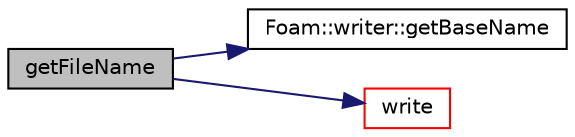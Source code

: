 digraph "getFileName"
{
  bgcolor="transparent";
  edge [fontname="Helvetica",fontsize="10",labelfontname="Helvetica",labelfontsize="10"];
  node [fontname="Helvetica",fontsize="10",shape=record];
  rankdir="LR";
  Node67 [label="getFileName",height=0.2,width=0.4,color="black", fillcolor="grey75", style="filled", fontcolor="black"];
  Node67 -> Node68 [color="midnightblue",fontsize="10",style="solid",fontname="Helvetica"];
  Node68 [label="Foam::writer::getBaseName",height=0.2,width=0.4,color="black",URL="$a22641.html#a742dcf0b9eb5b998ea8e1f7f68427f1a",tooltip="Generates filename from coordSet and sampled fields. "];
  Node67 -> Node69 [color="midnightblue",fontsize="10",style="solid",fontname="Helvetica"];
  Node69 [label="write",height=0.2,width=0.4,color="red",URL="$a22617.html#ae25e717f0b4f16f583638020a1a090ec",tooltip="General entry point for writing. "];
}

